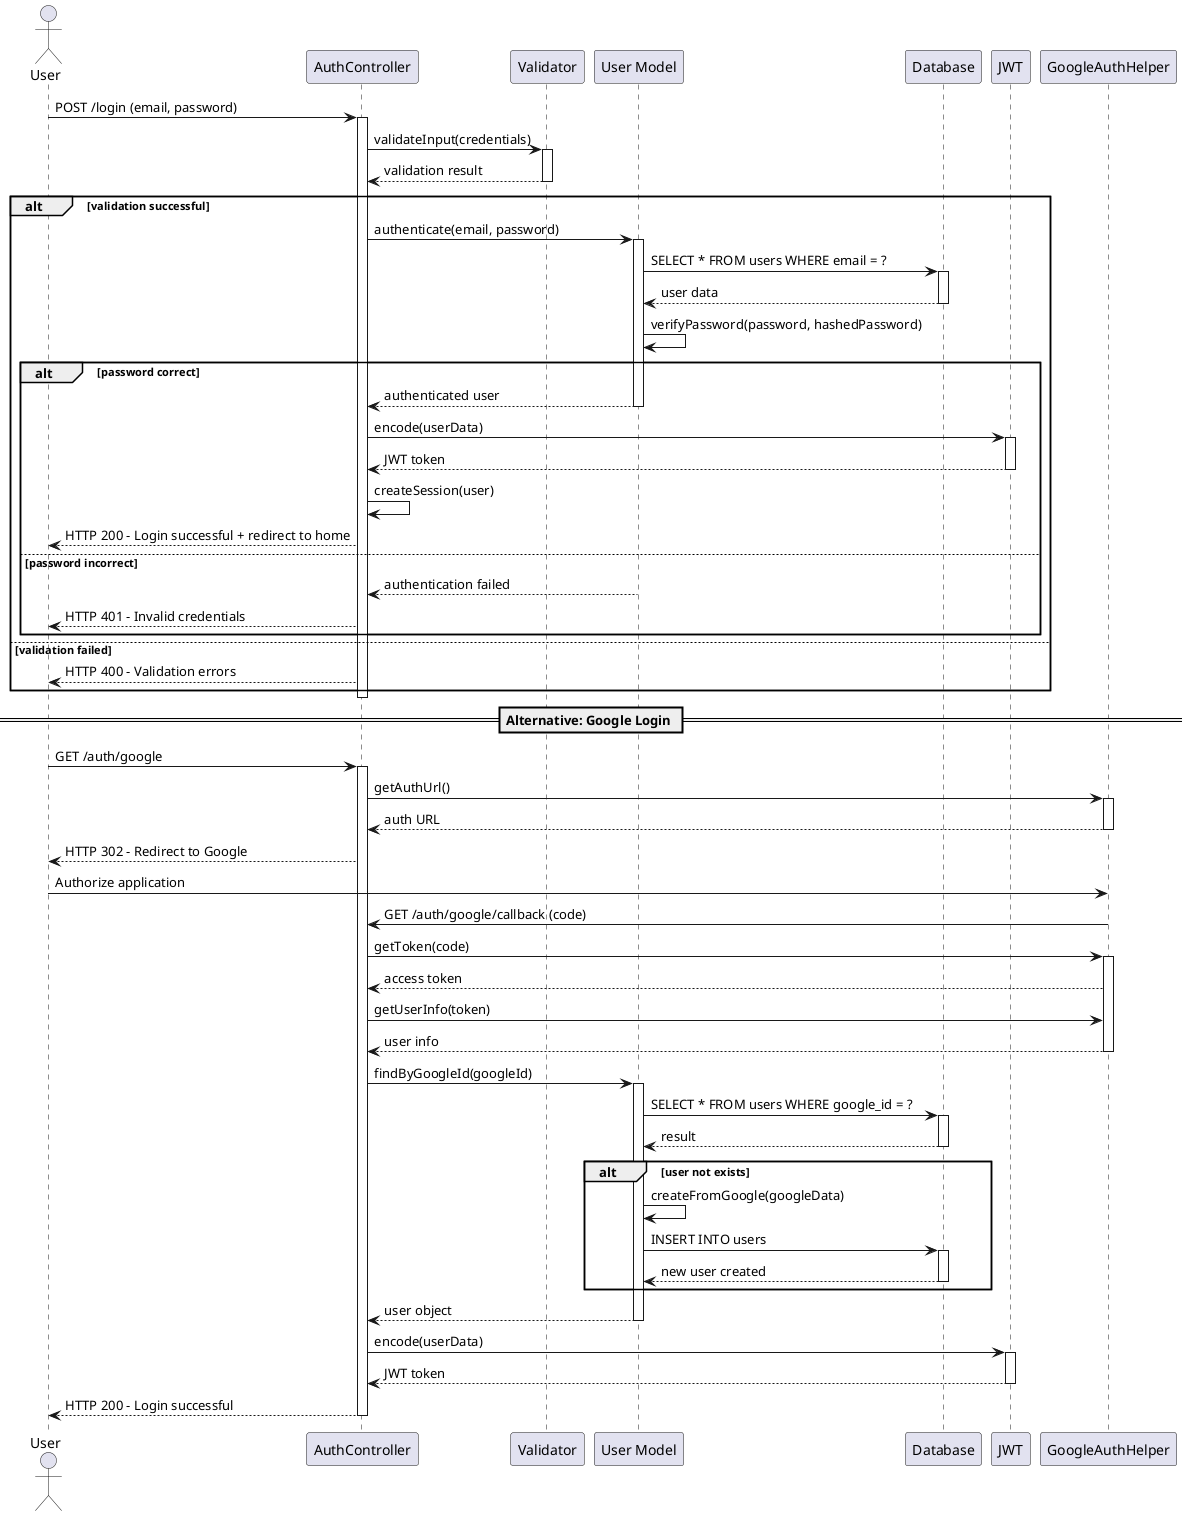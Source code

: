 @startuml User Login - Sequence Diagram

actor User
participant "AuthController" as Controller
participant "Validator" as Valid
participant "User Model" as UserModel
participant "Database" as DB
participant "JWT" as JWT

User -> Controller: POST /login (email, password)
activate Controller

Controller -> Valid: validateInput(credentials)
activate Valid
Valid --> Controller: validation result
deactivate Valid

alt validation successful
    Controller -> UserModel: authenticate(email, password)
    activate UserModel
    UserModel -> DB: SELECT * FROM users WHERE email = ?
    activate DB
    DB --> UserModel: user data
    deactivate DB

    UserModel -> UserModel: verifyPassword(password, hashedPassword)

    alt password correct
        UserModel --> Controller: authenticated user
        deactivate UserModel

        Controller -> JWT: encode(userData)
        activate JWT
        JWT --> Controller: JWT token
        deactivate JWT

        Controller -> Controller: createSession(user)
        Controller --> User: HTTP 200 - Login successful + redirect to home
    else password incorrect
        UserModel --> Controller: authentication failed
        deactivate UserModel
        Controller --> User: HTTP 401 - Invalid credentials
    end
else validation failed
    Controller --> User: HTTP 400 - Validation errors
end

deactivate Controller

== Alternative: Google Login ==

User -> Controller: GET /auth/google
activate Controller
Controller -> GoogleAuthHelper: getAuthUrl()
activate GoogleAuthHelper
GoogleAuthHelper --> Controller: auth URL
deactivate GoogleAuthHelper
Controller --> User: HTTP 302 - Redirect to Google

User -> GoogleAuthHelper: Authorize application
GoogleAuthHelper -> Controller: GET /auth/google/callback (code)
Controller -> GoogleAuthHelper: getToken(code)
activate GoogleAuthHelper
GoogleAuthHelper --> Controller: access token
Controller -> GoogleAuthHelper: getUserInfo(token)
GoogleAuthHelper --> Controller: user info
deactivate GoogleAuthHelper

Controller -> UserModel: findByGoogleId(googleId)
activate UserModel
UserModel -> DB: SELECT * FROM users WHERE google_id = ?
activate DB
DB --> UserModel: result
deactivate DB

alt user not exists
    UserModel -> UserModel: createFromGoogle(googleData)
    UserModel -> DB: INSERT INTO users
    activate DB
    DB --> UserModel: new user created
    deactivate DB
end

UserModel --> Controller: user object
deactivate UserModel

Controller -> JWT: encode(userData)
activate JWT
JWT --> Controller: JWT token
deactivate JWT

Controller --> User: HTTP 200 - Login successful
deactivate Controller

@enduml

